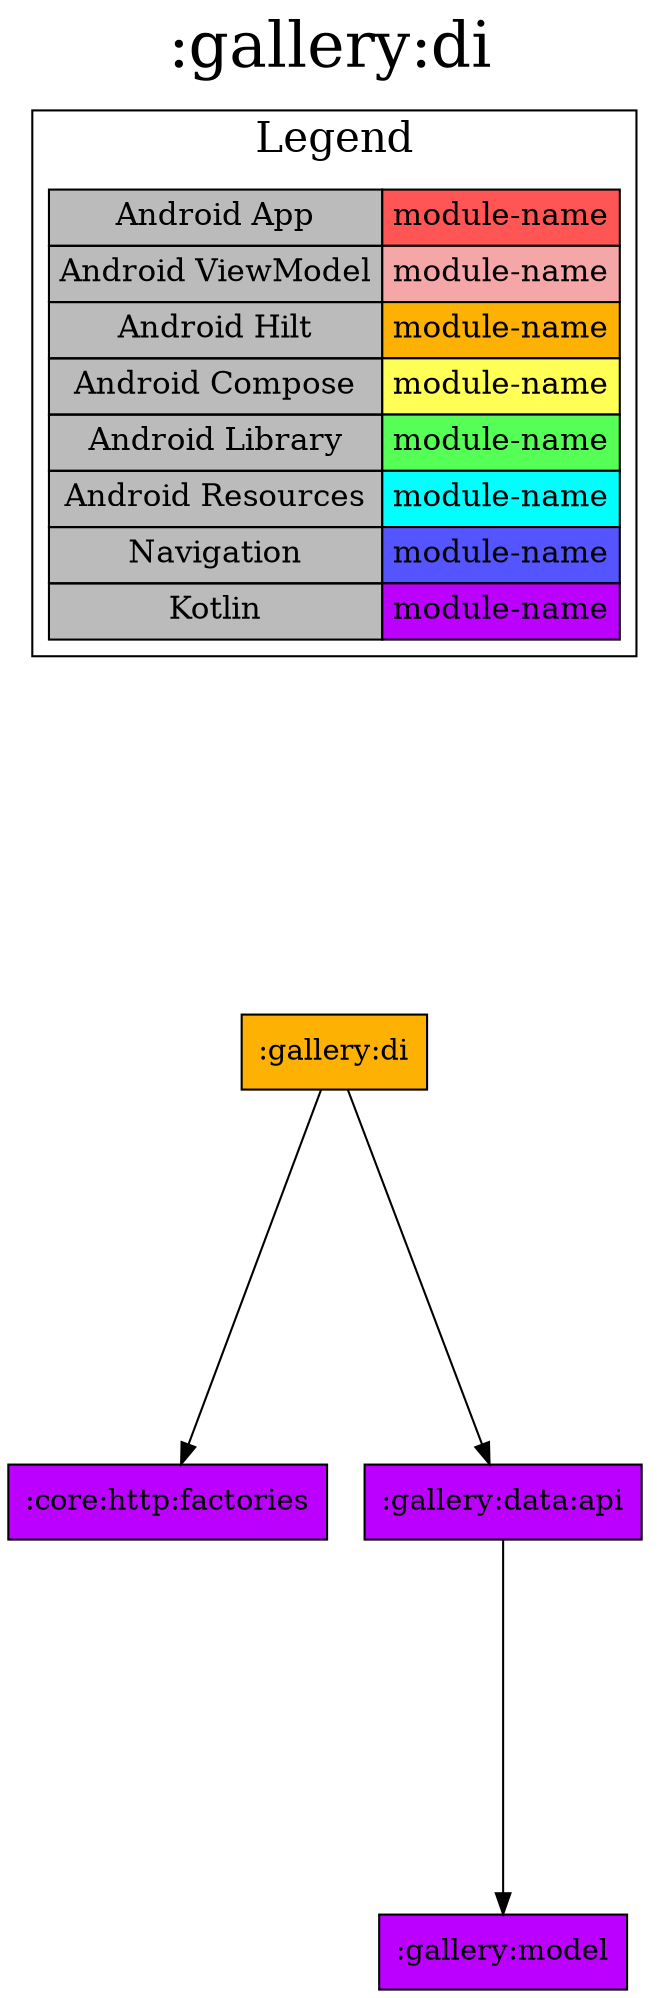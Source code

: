 digraph {
edge ["dir"="forward"]
graph ["dpi"="100","label"=":gallery:di","labelloc"="t","fontsize"="30","ranksep"="2.5","rankdir"="TB"]
node ["style"="filled"]
":gallery:di" ["shape"="box","fillcolor"="#FCB103"]
":core:http:factories" ["fillcolor"="#BB00FF","shape"="box"]
":gallery:data:api" ["fillcolor"="#BB00FF","shape"="box"]
":gallery:model" ["fillcolor"="#BB00FF","shape"="box"]
{
edge ["dir"="none"]
graph ["rank"="same"]
":gallery:di"
}
":gallery:di" -> ":core:http:factories"
":gallery:di" -> ":gallery:data:api"
":gallery:data:api" -> ":gallery:model"
subgraph "cluster_legend" {
edge ["dir"="none"]
graph ["label"="Legend","fontsize"="20"]
"Legend" ["style"="filled","fillcolor"="#bbbbbb","shape"="none","margin"="0","fontsize"="15","label"=<
<TABLE BORDER="0" CELLBORDER="1" CELLSPACING="0" CELLPADDING="4">
<TR><TD>Android App</TD><TD BGCOLOR="#FF5555">module-name</TD></TR>
<TR><TD>Android ViewModel</TD><TD BGCOLOR="#F5A6A6">module-name</TD></TR>
<TR><TD>Android Hilt</TD><TD BGCOLOR="#FCB103">module-name</TD></TR>
<TR><TD>Android Compose</TD><TD BGCOLOR="#FFFF55">module-name</TD></TR>
<TR><TD>Android Library</TD><TD BGCOLOR="#55FF55">module-name</TD></TR>
<TR><TD>Android Resources</TD><TD BGCOLOR="#00FFFF">module-name</TD></TR>
<TR><TD>Navigation</TD><TD BGCOLOR="#5555FF">module-name</TD></TR>
<TR><TD>Kotlin</TD><TD BGCOLOR="#BB00FF">module-name</TD></TR>
</TABLE>
>]
} -> ":gallery:di" ["style"="invis"]
}
